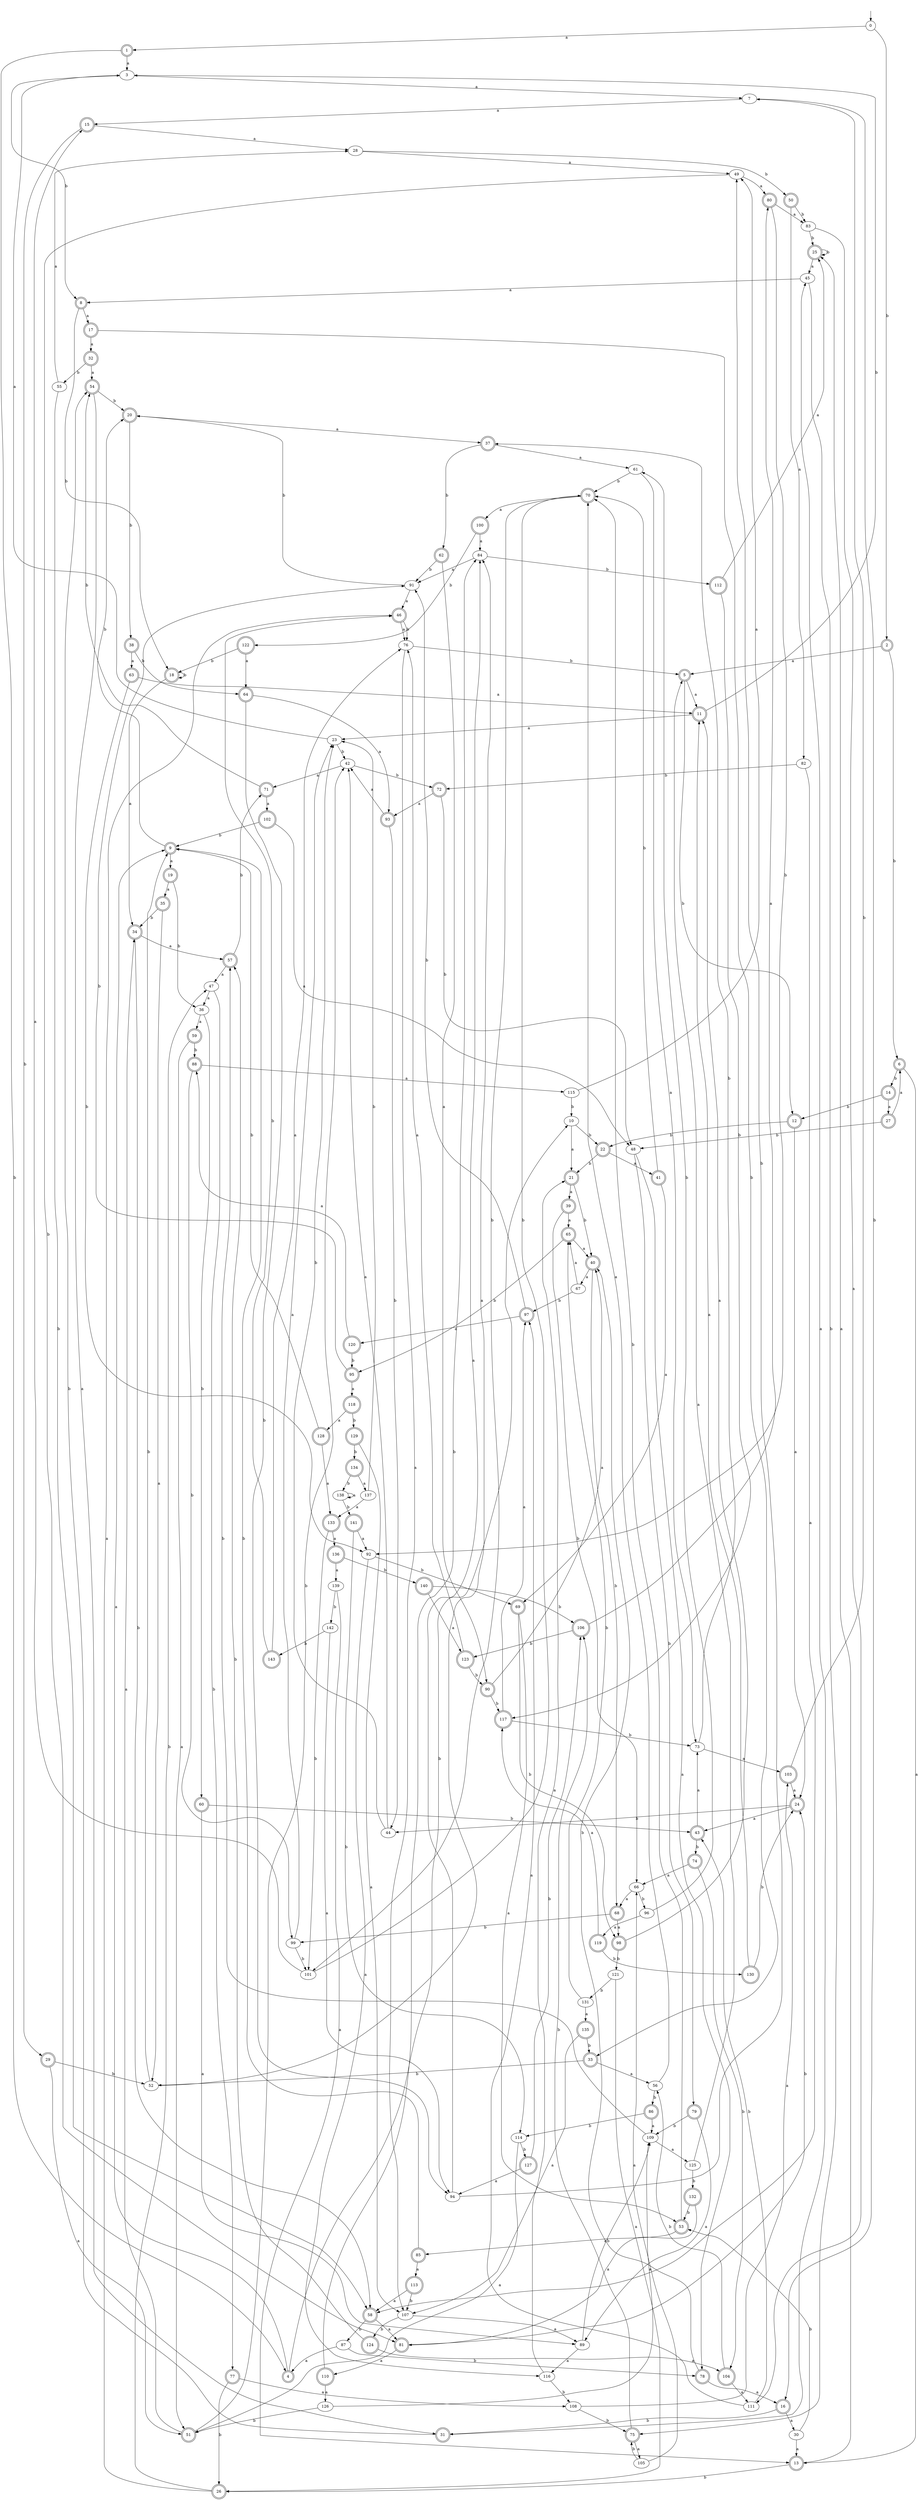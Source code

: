 digraph RandomDFA {
  __start0 [label="", shape=none];
  __start0 -> 0 [label=""];
  0 [shape=circle]
  0 -> 1 [label="a"]
  0 -> 2 [label="b"]
  1 [shape=doublecircle]
  1 -> 3 [label="a"]
  1 -> 4 [label="b"]
  2 [shape=doublecircle]
  2 -> 5 [label="a"]
  2 -> 6 [label="b"]
  3
  3 -> 7 [label="a"]
  3 -> 8 [label="b"]
  4 [shape=doublecircle]
  4 -> 9 [label="a"]
  4 -> 10 [label="b"]
  5 [shape=doublecircle]
  5 -> 11 [label="a"]
  5 -> 12 [label="b"]
  6 [shape=doublecircle]
  6 -> 13 [label="a"]
  6 -> 14 [label="b"]
  7
  7 -> 15 [label="a"]
  7 -> 16 [label="b"]
  8 [shape=doublecircle]
  8 -> 17 [label="a"]
  8 -> 18 [label="b"]
  9 [shape=doublecircle]
  9 -> 19 [label="a"]
  9 -> 20 [label="b"]
  10
  10 -> 21 [label="a"]
  10 -> 22 [label="b"]
  11 [shape=doublecircle]
  11 -> 23 [label="a"]
  11 -> 3 [label="b"]
  12 [shape=doublecircle]
  12 -> 24 [label="a"]
  12 -> 22 [label="b"]
  13 [shape=doublecircle]
  13 -> 25 [label="a"]
  13 -> 26 [label="b"]
  14 [shape=doublecircle]
  14 -> 27 [label="a"]
  14 -> 12 [label="b"]
  15 [shape=doublecircle]
  15 -> 28 [label="a"]
  15 -> 29 [label="b"]
  16 [shape=doublecircle]
  16 -> 30 [label="a"]
  16 -> 31 [label="b"]
  17 [shape=doublecircle]
  17 -> 32 [label="a"]
  17 -> 33 [label="b"]
  18 [shape=doublecircle]
  18 -> 34 [label="a"]
  18 -> 18 [label="b"]
  19 [shape=doublecircle]
  19 -> 35 [label="a"]
  19 -> 36 [label="b"]
  20 [shape=doublecircle]
  20 -> 37 [label="a"]
  20 -> 38 [label="b"]
  21 [shape=doublecircle]
  21 -> 39 [label="a"]
  21 -> 40 [label="b"]
  22 [shape=doublecircle]
  22 -> 41 [label="a"]
  22 -> 21 [label="b"]
  23
  23 -> 3 [label="a"]
  23 -> 42 [label="b"]
  24 [shape=doublecircle]
  24 -> 43 [label="a"]
  24 -> 44 [label="b"]
  25 [shape=doublecircle]
  25 -> 45 [label="a"]
  25 -> 25 [label="b"]
  26 [shape=doublecircle]
  26 -> 46 [label="a"]
  26 -> 47 [label="b"]
  27 [shape=doublecircle]
  27 -> 6 [label="a"]
  27 -> 48 [label="b"]
  28
  28 -> 49 [label="a"]
  28 -> 50 [label="b"]
  29 [shape=doublecircle]
  29 -> 51 [label="a"]
  29 -> 52 [label="b"]
  30
  30 -> 13 [label="a"]
  30 -> 53 [label="b"]
  31 [shape=doublecircle]
  31 -> 45 [label="a"]
  31 -> 54 [label="b"]
  32 [shape=doublecircle]
  32 -> 54 [label="a"]
  32 -> 55 [label="b"]
  33 [shape=doublecircle]
  33 -> 56 [label="a"]
  33 -> 52 [label="b"]
  34 [shape=doublecircle]
  34 -> 57 [label="a"]
  34 -> 58 [label="b"]
  35 [shape=doublecircle]
  35 -> 52 [label="a"]
  35 -> 34 [label="b"]
  36
  36 -> 59 [label="a"]
  36 -> 60 [label="b"]
  37 [shape=doublecircle]
  37 -> 61 [label="a"]
  37 -> 62 [label="b"]
  38 [shape=doublecircle]
  38 -> 63 [label="a"]
  38 -> 64 [label="b"]
  39 [shape=doublecircle]
  39 -> 65 [label="a"]
  39 -> 66 [label="b"]
  40 [shape=doublecircle]
  40 -> 67 [label="a"]
  40 -> 68 [label="b"]
  41 [shape=doublecircle]
  41 -> 69 [label="a"]
  41 -> 70 [label="b"]
  42
  42 -> 71 [label="a"]
  42 -> 72 [label="b"]
  43 [shape=doublecircle]
  43 -> 73 [label="a"]
  43 -> 74 [label="b"]
  44
  44 -> 42 [label="a"]
  44 -> 23 [label="b"]
  45
  45 -> 8 [label="a"]
  45 -> 75 [label="b"]
  46 [shape=doublecircle]
  46 -> 76 [label="a"]
  46 -> 76 [label="b"]
  47
  47 -> 36 [label="a"]
  47 -> 77 [label="b"]
  48
  48 -> 78 [label="a"]
  48 -> 79 [label="b"]
  49
  49 -> 80 [label="a"]
  49 -> 81 [label="b"]
  50 [shape=doublecircle]
  50 -> 82 [label="a"]
  50 -> 83 [label="b"]
  51 [shape=doublecircle]
  51 -> 34 [label="a"]
  51 -> 42 [label="b"]
  52
  52 -> 84 [label="a"]
  52 -> 9 [label="b"]
  53 [shape=doublecircle]
  53 -> 85 [label="a"]
  53 -> 70 [label="b"]
  54 [shape=doublecircle]
  54 -> 31 [label="a"]
  54 -> 20 [label="b"]
  55
  55 -> 28 [label="a"]
  55 -> 58 [label="b"]
  56
  56 -> 70 [label="a"]
  56 -> 86 [label="b"]
  57 [shape=doublecircle]
  57 -> 47 [label="a"]
  57 -> 71 [label="b"]
  58 [shape=doublecircle]
  58 -> 81 [label="a"]
  58 -> 87 [label="b"]
  59 [shape=doublecircle]
  59 -> 51 [label="a"]
  59 -> 88 [label="b"]
  60 [shape=doublecircle]
  60 -> 89 [label="a"]
  60 -> 43 [label="b"]
  61
  61 -> 73 [label="a"]
  61 -> 70 [label="b"]
  62 [shape=doublecircle]
  62 -> 90 [label="a"]
  62 -> 91 [label="b"]
  63 [shape=doublecircle]
  63 -> 11 [label="a"]
  63 -> 92 [label="b"]
  64 [shape=doublecircle]
  64 -> 93 [label="a"]
  64 -> 94 [label="b"]
  65 [shape=doublecircle]
  65 -> 40 [label="a"]
  65 -> 95 [label="b"]
  66
  66 -> 68 [label="a"]
  66 -> 96 [label="b"]
  67
  67 -> 65 [label="a"]
  67 -> 97 [label="b"]
  68 [shape=doublecircle]
  68 -> 98 [label="a"]
  68 -> 99 [label="b"]
  69 [shape=doublecircle]
  69 -> 53 [label="a"]
  69 -> 98 [label="b"]
  70 [shape=doublecircle]
  70 -> 100 [label="a"]
  70 -> 101 [label="b"]
  71 [shape=doublecircle]
  71 -> 102 [label="a"]
  71 -> 54 [label="b"]
  72 [shape=doublecircle]
  72 -> 93 [label="a"]
  72 -> 48 [label="b"]
  73
  73 -> 103 [label="a"]
  73 -> 37 [label="b"]
  74 [shape=doublecircle]
  74 -> 66 [label="a"]
  74 -> 104 [label="b"]
  75 [shape=doublecircle]
  75 -> 105 [label="a"]
  75 -> 106 [label="b"]
  76
  76 -> 107 [label="a"]
  76 -> 5 [label="b"]
  77 [shape=doublecircle]
  77 -> 108 [label="a"]
  77 -> 26 [label="b"]
  78 [shape=doublecircle]
  78 -> 16 [label="a"]
  78 -> 40 [label="b"]
  79 [shape=doublecircle]
  79 -> 89 [label="a"]
  79 -> 109 [label="b"]
  80 [shape=doublecircle]
  80 -> 83 [label="a"]
  80 -> 92 [label="b"]
  81 [shape=doublecircle]
  81 -> 110 [label="a"]
  81 -> 24 [label="b"]
  82
  82 -> 58 [label="a"]
  82 -> 72 [label="b"]
  83
  83 -> 111 [label="a"]
  83 -> 25 [label="b"]
  84
  84 -> 91 [label="a"]
  84 -> 112 [label="b"]
  85 [shape=doublecircle]
  85 -> 113 [label="a"]
  85 -> 9 [label="b"]
  86 [shape=doublecircle]
  86 -> 109 [label="a"]
  86 -> 114 [label="b"]
  87
  87 -> 4 [label="a"]
  87 -> 78 [label="b"]
  88 [shape=doublecircle]
  88 -> 115 [label="a"]
  88 -> 99 [label="b"]
  89
  89 -> 116 [label="a"]
  89 -> 109 [label="b"]
  90 [shape=doublecircle]
  90 -> 40 [label="a"]
  90 -> 117 [label="b"]
  91
  91 -> 46 [label="a"]
  91 -> 20 [label="b"]
  92
  92 -> 116 [label="a"]
  92 -> 69 [label="b"]
  93 [shape=doublecircle]
  93 -> 42 [label="a"]
  93 -> 44 [label="b"]
  94
  94 -> 84 [label="a"]
  94 -> 49 [label="b"]
  95 [shape=doublecircle]
  95 -> 118 [label="a"]
  95 -> 91 [label="b"]
  96
  96 -> 119 [label="a"]
  96 -> 61 [label="b"]
  97 [shape=doublecircle]
  97 -> 120 [label="a"]
  97 -> 91 [label="b"]
  98 [shape=doublecircle]
  98 -> 11 [label="a"]
  98 -> 121 [label="b"]
  99
  99 -> 23 [label="a"]
  99 -> 101 [label="b"]
  100 [shape=doublecircle]
  100 -> 84 [label="a"]
  100 -> 122 [label="b"]
  101
  101 -> 15 [label="a"]
  101 -> 70 [label="b"]
  102 [shape=doublecircle]
  102 -> 48 [label="a"]
  102 -> 9 [label="b"]
  103 [shape=doublecircle]
  103 -> 24 [label="a"]
  103 -> 7 [label="b"]
  104 [shape=doublecircle]
  104 -> 111 [label="a"]
  104 -> 56 [label="b"]
  105
  105 -> 66 [label="a"]
  105 -> 75 [label="b"]
  106 [shape=doublecircle]
  106 -> 80 [label="a"]
  106 -> 123 [label="b"]
  107
  107 -> 89 [label="a"]
  107 -> 124 [label="b"]
  108
  108 -> 103 [label="a"]
  108 -> 75 [label="b"]
  109
  109 -> 125 [label="a"]
  109 -> 57 [label="b"]
  110 [shape=doublecircle]
  110 -> 126 [label="a"]
  110 -> 84 [label="b"]
  111
  111 -> 97 [label="a"]
  111 -> 43 [label="b"]
  112 [shape=doublecircle]
  112 -> 25 [label="a"]
  112 -> 117 [label="b"]
  113 [shape=doublecircle]
  113 -> 58 [label="a"]
  113 -> 107 [label="b"]
  114
  114 -> 51 [label="a"]
  114 -> 127 [label="b"]
  115
  115 -> 49 [label="a"]
  115 -> 10 [label="b"]
  116
  116 -> 21 [label="a"]
  116 -> 108 [label="b"]
  117 [shape=doublecircle]
  117 -> 97 [label="a"]
  117 -> 73 [label="b"]
  118 [shape=doublecircle]
  118 -> 128 [label="a"]
  118 -> 129 [label="b"]
  119 [shape=doublecircle]
  119 -> 117 [label="a"]
  119 -> 130 [label="b"]
  120 [shape=doublecircle]
  120 -> 88 [label="a"]
  120 -> 95 [label="b"]
  121
  121 -> 26 [label="a"]
  121 -> 131 [label="b"]
  122 [shape=doublecircle]
  122 -> 64 [label="a"]
  122 -> 18 [label="b"]
  123 [shape=doublecircle]
  123 -> 76 [label="a"]
  123 -> 90 [label="b"]
  124 [shape=doublecircle]
  124 -> 104 [label="a"]
  124 -> 57 [label="b"]
  125
  125 -> 5 [label="a"]
  125 -> 132 [label="b"]
  126
  126 -> 109 [label="a"]
  126 -> 51 [label="b"]
  127 [shape=doublecircle]
  127 -> 94 [label="a"]
  127 -> 106 [label="b"]
  128 [shape=doublecircle]
  128 -> 133 [label="a"]
  128 -> 9 [label="b"]
  129 [shape=doublecircle]
  129 -> 107 [label="a"]
  129 -> 134 [label="b"]
  130 [shape=doublecircle]
  130 -> 11 [label="a"]
  130 -> 24 [label="b"]
  131
  131 -> 135 [label="a"]
  131 -> 65 [label="b"]
  132 [shape=doublecircle]
  132 -> 81 [label="a"]
  132 -> 53 [label="b"]
  133 [shape=doublecircle]
  133 -> 136 [label="a"]
  133 -> 101 [label="b"]
  134 [shape=doublecircle]
  134 -> 137 [label="a"]
  134 -> 138 [label="b"]
  135 [shape=doublecircle]
  135 -> 107 [label="a"]
  135 -> 33 [label="b"]
  136 [shape=doublecircle]
  136 -> 139 [label="a"]
  136 -> 140 [label="b"]
  137
  137 -> 133 [label="a"]
  137 -> 23 [label="b"]
  138
  138 -> 138 [label="a"]
  138 -> 141 [label="b"]
  139
  139 -> 13 [label="a"]
  139 -> 142 [label="b"]
  140 [shape=doublecircle]
  140 -> 123 [label="a"]
  140 -> 106 [label="b"]
  141 [shape=doublecircle]
  141 -> 92 [label="a"]
  141 -> 114 [label="b"]
  142
  142 -> 94 [label="a"]
  142 -> 143 [label="b"]
  143 [shape=doublecircle]
  143 -> 76 [label="a"]
  143 -> 46 [label="b"]
}
